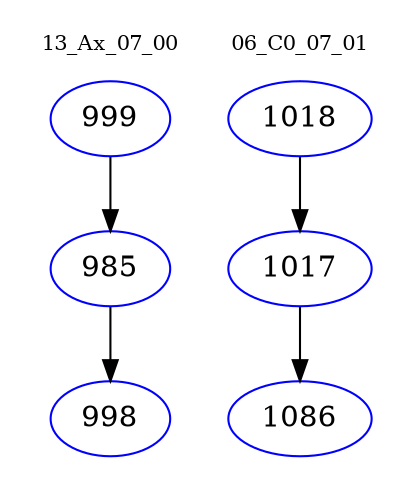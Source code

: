 digraph{
subgraph cluster_0 {
color = white
label = "13_Ax_07_00";
fontsize=10;
T0_999 [label="999", color="blue"]
T0_999 -> T0_985 [color="black"]
T0_985 [label="985", color="blue"]
T0_985 -> T0_998 [color="black"]
T0_998 [label="998", color="blue"]
}
subgraph cluster_1 {
color = white
label = "06_C0_07_01";
fontsize=10;
T1_1018 [label="1018", color="blue"]
T1_1018 -> T1_1017 [color="black"]
T1_1017 [label="1017", color="blue"]
T1_1017 -> T1_1086 [color="black"]
T1_1086 [label="1086", color="blue"]
}
}
